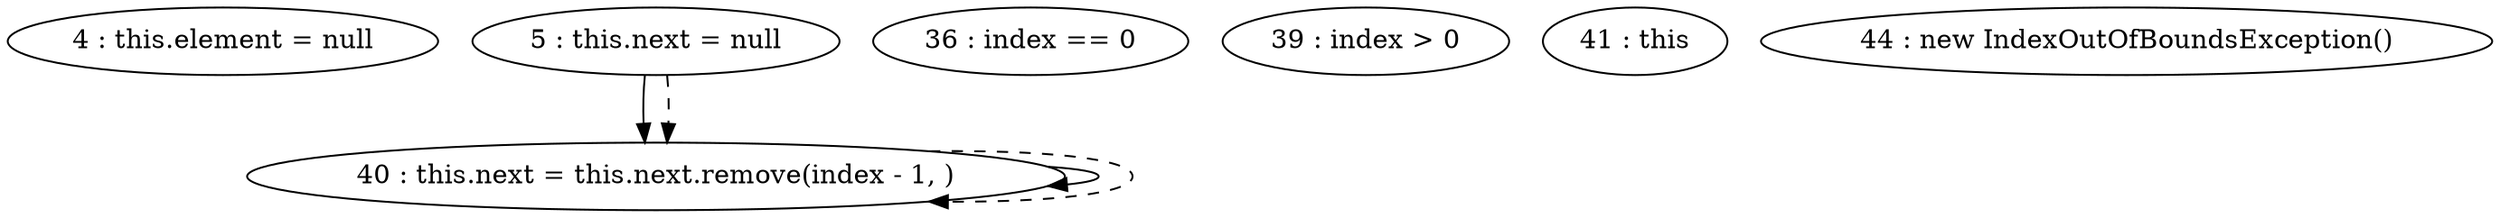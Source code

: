digraph G {
"4 : this.element = null"
"5 : this.next = null"
"5 : this.next = null" -> "40 : this.next = this.next.remove(index - 1, )"
"5 : this.next = null" -> "40 : this.next = this.next.remove(index - 1, )" [style=dashed]
"36 : index == 0"
"39 : index > 0"
"40 : this.next = this.next.remove(index - 1, )"
"40 : this.next = this.next.remove(index - 1, )" -> "40 : this.next = this.next.remove(index - 1, )"
"40 : this.next = this.next.remove(index - 1, )" -> "40 : this.next = this.next.remove(index - 1, )" [style=dashed]
"41 : this"
"44 : new IndexOutOfBoundsException()"
}